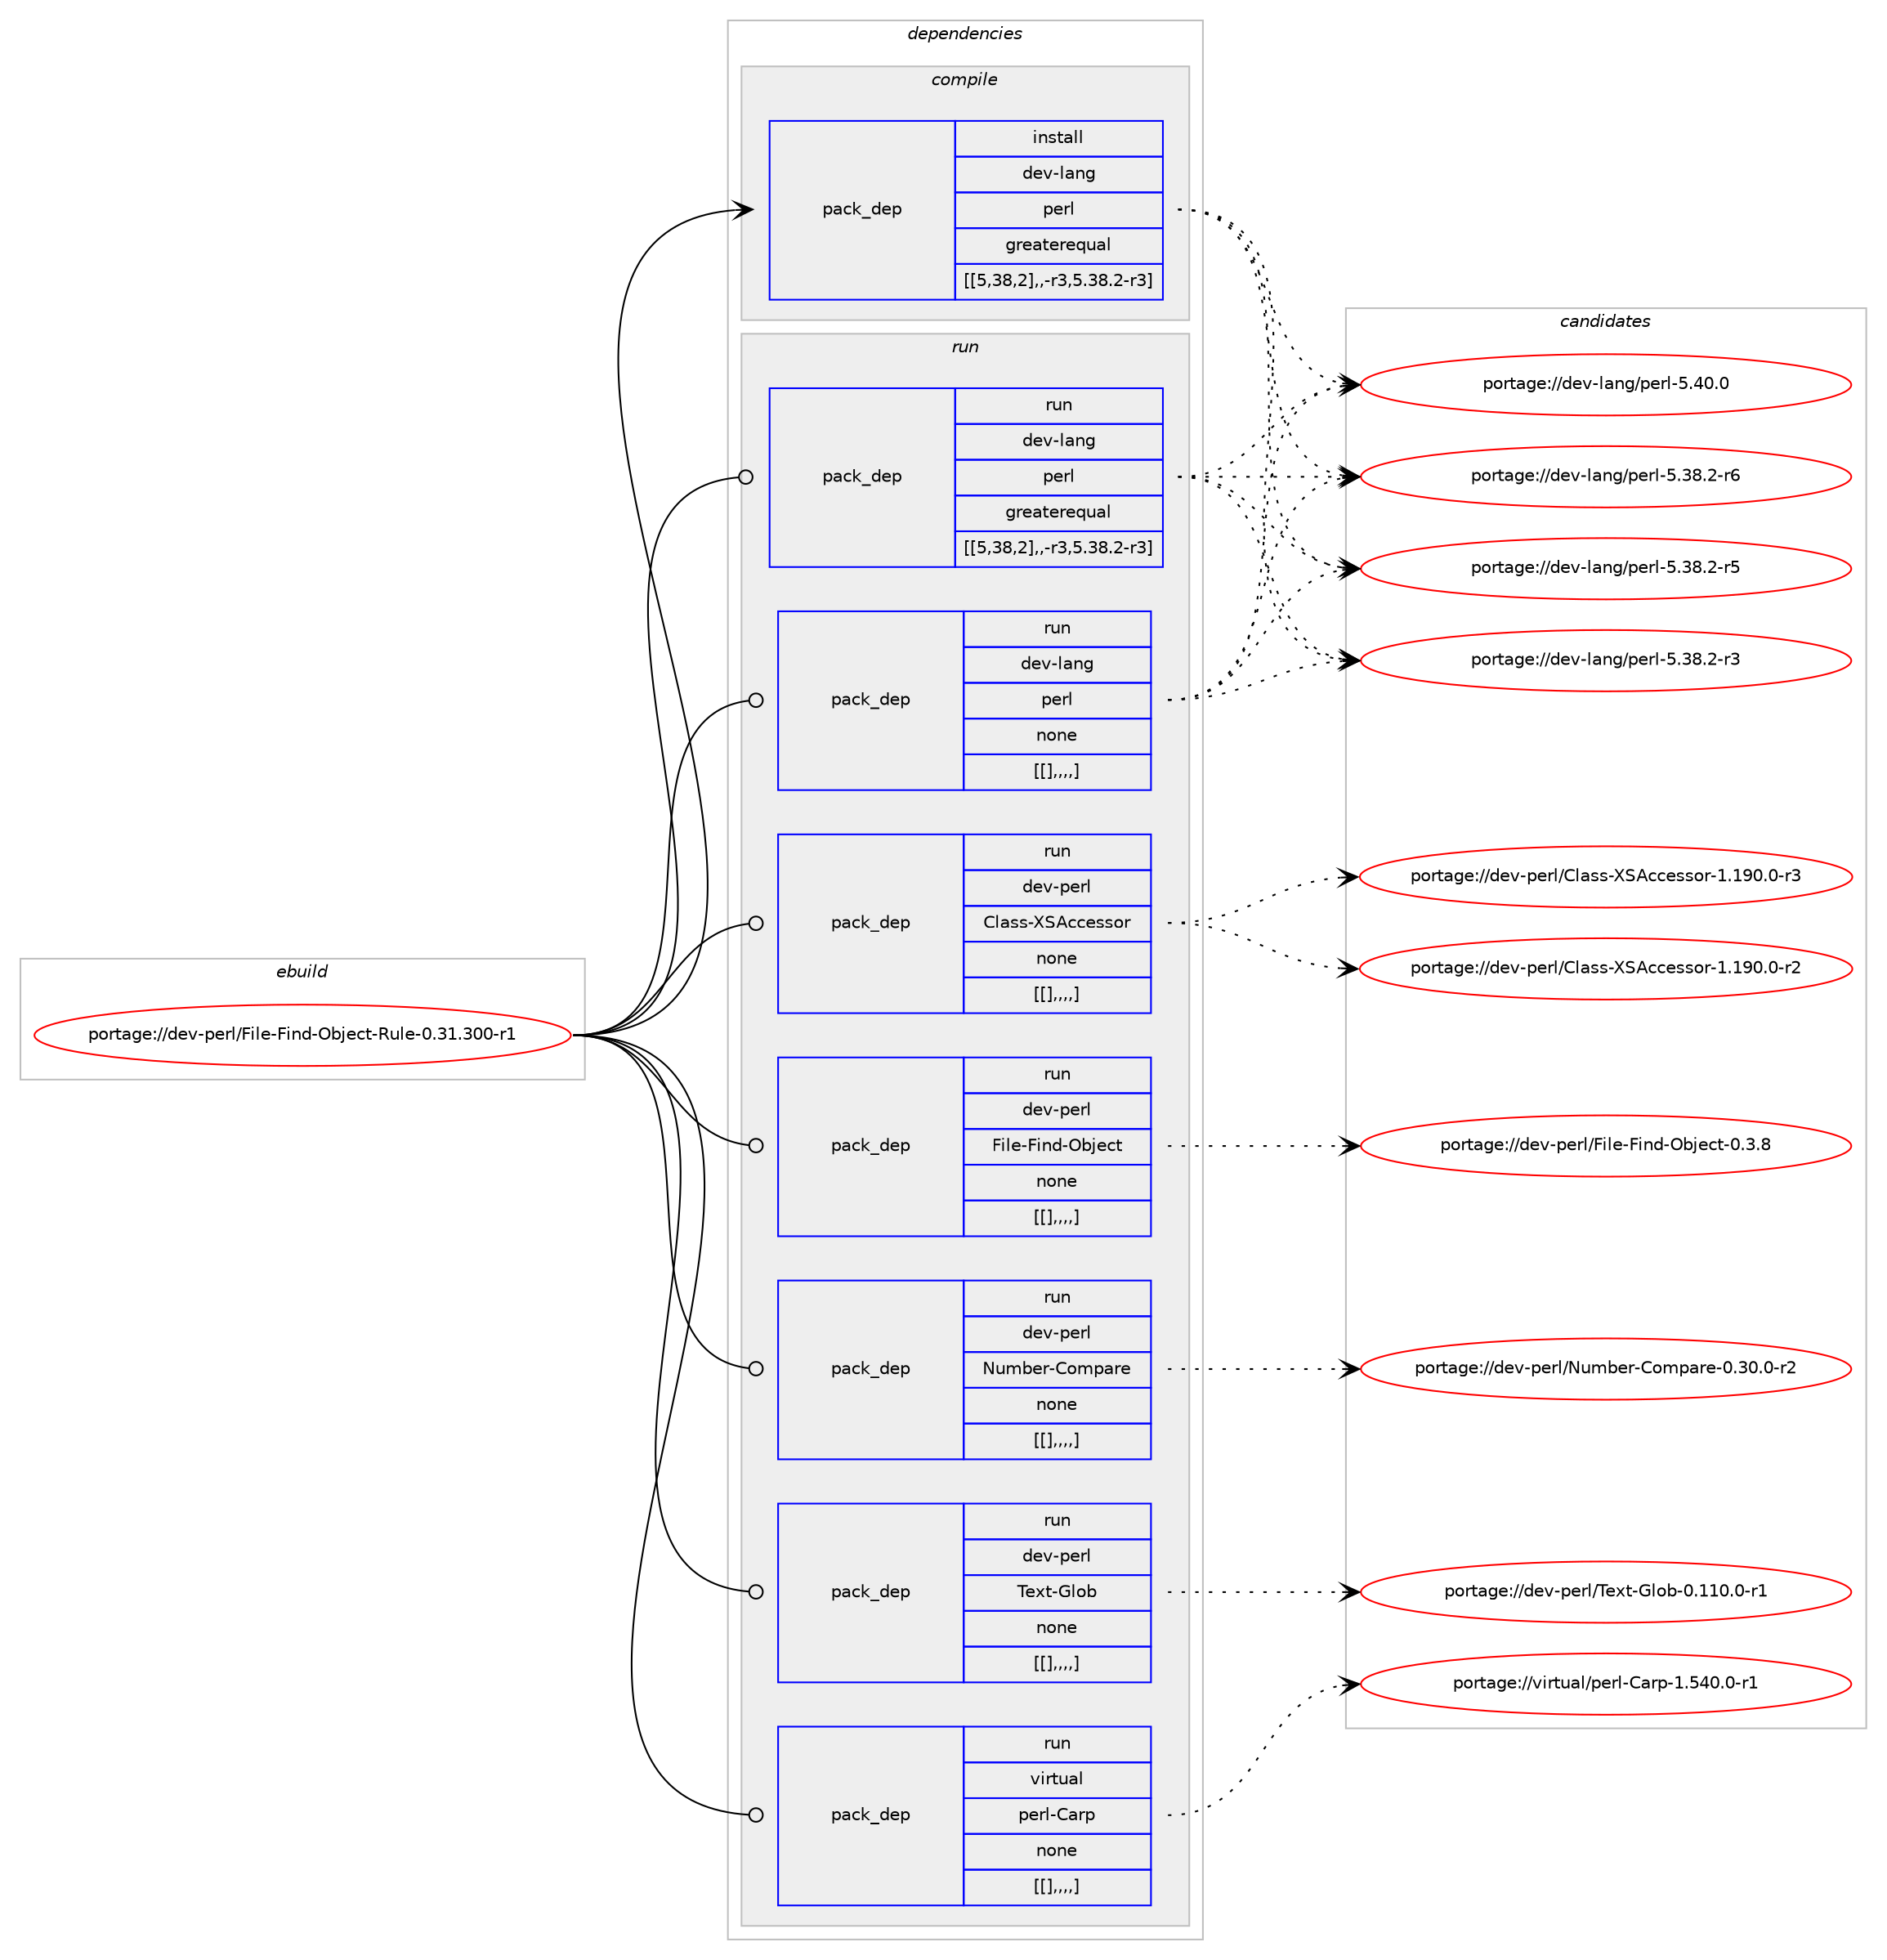 digraph prolog {

# *************
# Graph options
# *************

newrank=true;
concentrate=true;
compound=true;
graph [rankdir=LR,fontname=Helvetica,fontsize=10,ranksep=1.5];#, ranksep=2.5, nodesep=0.2];
edge  [arrowhead=vee];
node  [fontname=Helvetica,fontsize=10];

# **********
# The ebuild
# **********

subgraph cluster_leftcol {
color=gray;
label=<<i>ebuild</i>>;
id [label="portage://dev-perl/File-Find-Object-Rule-0.31.300-r1", color=red, width=4, href="../dev-perl/File-Find-Object-Rule-0.31.300-r1.svg"];
}

# ****************
# The dependencies
# ****************

subgraph cluster_midcol {
color=gray;
label=<<i>dependencies</i>>;
subgraph cluster_compile {
fillcolor="#eeeeee";
style=filled;
label=<<i>compile</i>>;
subgraph pack99587 {
dependency131223 [label=<<TABLE BORDER="0" CELLBORDER="1" CELLSPACING="0" CELLPADDING="4" WIDTH="220"><TR><TD ROWSPAN="6" CELLPADDING="30">pack_dep</TD></TR><TR><TD WIDTH="110">install</TD></TR><TR><TD>dev-lang</TD></TR><TR><TD>perl</TD></TR><TR><TD>greaterequal</TD></TR><TR><TD>[[5,38,2],,-r3,5.38.2-r3]</TD></TR></TABLE>>, shape=none, color=blue];
}
id:e -> dependency131223:w [weight=20,style="solid",arrowhead="vee"];
}
subgraph cluster_compileandrun {
fillcolor="#eeeeee";
style=filled;
label=<<i>compile and run</i>>;
}
subgraph cluster_run {
fillcolor="#eeeeee";
style=filled;
label=<<i>run</i>>;
subgraph pack99588 {
dependency131224 [label=<<TABLE BORDER="0" CELLBORDER="1" CELLSPACING="0" CELLPADDING="4" WIDTH="220"><TR><TD ROWSPAN="6" CELLPADDING="30">pack_dep</TD></TR><TR><TD WIDTH="110">run</TD></TR><TR><TD>dev-lang</TD></TR><TR><TD>perl</TD></TR><TR><TD>greaterequal</TD></TR><TR><TD>[[5,38,2],,-r3,5.38.2-r3]</TD></TR></TABLE>>, shape=none, color=blue];
}
id:e -> dependency131224:w [weight=20,style="solid",arrowhead="odot"];
subgraph pack99589 {
dependency131225 [label=<<TABLE BORDER="0" CELLBORDER="1" CELLSPACING="0" CELLPADDING="4" WIDTH="220"><TR><TD ROWSPAN="6" CELLPADDING="30">pack_dep</TD></TR><TR><TD WIDTH="110">run</TD></TR><TR><TD>dev-lang</TD></TR><TR><TD>perl</TD></TR><TR><TD>none</TD></TR><TR><TD>[[],,,,]</TD></TR></TABLE>>, shape=none, color=blue];
}
id:e -> dependency131225:w [weight=20,style="solid",arrowhead="odot"];
subgraph pack99590 {
dependency131226 [label=<<TABLE BORDER="0" CELLBORDER="1" CELLSPACING="0" CELLPADDING="4" WIDTH="220"><TR><TD ROWSPAN="6" CELLPADDING="30">pack_dep</TD></TR><TR><TD WIDTH="110">run</TD></TR><TR><TD>dev-perl</TD></TR><TR><TD>Class-XSAccessor</TD></TR><TR><TD>none</TD></TR><TR><TD>[[],,,,]</TD></TR></TABLE>>, shape=none, color=blue];
}
id:e -> dependency131226:w [weight=20,style="solid",arrowhead="odot"];
subgraph pack99591 {
dependency131227 [label=<<TABLE BORDER="0" CELLBORDER="1" CELLSPACING="0" CELLPADDING="4" WIDTH="220"><TR><TD ROWSPAN="6" CELLPADDING="30">pack_dep</TD></TR><TR><TD WIDTH="110">run</TD></TR><TR><TD>dev-perl</TD></TR><TR><TD>File-Find-Object</TD></TR><TR><TD>none</TD></TR><TR><TD>[[],,,,]</TD></TR></TABLE>>, shape=none, color=blue];
}
id:e -> dependency131227:w [weight=20,style="solid",arrowhead="odot"];
subgraph pack99592 {
dependency131228 [label=<<TABLE BORDER="0" CELLBORDER="1" CELLSPACING="0" CELLPADDING="4" WIDTH="220"><TR><TD ROWSPAN="6" CELLPADDING="30">pack_dep</TD></TR><TR><TD WIDTH="110">run</TD></TR><TR><TD>dev-perl</TD></TR><TR><TD>Number-Compare</TD></TR><TR><TD>none</TD></TR><TR><TD>[[],,,,]</TD></TR></TABLE>>, shape=none, color=blue];
}
id:e -> dependency131228:w [weight=20,style="solid",arrowhead="odot"];
subgraph pack99593 {
dependency131229 [label=<<TABLE BORDER="0" CELLBORDER="1" CELLSPACING="0" CELLPADDING="4" WIDTH="220"><TR><TD ROWSPAN="6" CELLPADDING="30">pack_dep</TD></TR><TR><TD WIDTH="110">run</TD></TR><TR><TD>dev-perl</TD></TR><TR><TD>Text-Glob</TD></TR><TR><TD>none</TD></TR><TR><TD>[[],,,,]</TD></TR></TABLE>>, shape=none, color=blue];
}
id:e -> dependency131229:w [weight=20,style="solid",arrowhead="odot"];
subgraph pack99594 {
dependency131230 [label=<<TABLE BORDER="0" CELLBORDER="1" CELLSPACING="0" CELLPADDING="4" WIDTH="220"><TR><TD ROWSPAN="6" CELLPADDING="30">pack_dep</TD></TR><TR><TD WIDTH="110">run</TD></TR><TR><TD>virtual</TD></TR><TR><TD>perl-Carp</TD></TR><TR><TD>none</TD></TR><TR><TD>[[],,,,]</TD></TR></TABLE>>, shape=none, color=blue];
}
id:e -> dependency131230:w [weight=20,style="solid",arrowhead="odot"];
}
}

# **************
# The candidates
# **************

subgraph cluster_choices {
rank=same;
color=gray;
label=<<i>candidates</i>>;

subgraph choice99587 {
color=black;
nodesep=1;
choice10010111845108971101034711210111410845534652484648 [label="portage://dev-lang/perl-5.40.0", color=red, width=4,href="../dev-lang/perl-5.40.0.svg"];
choice100101118451089711010347112101114108455346515646504511454 [label="portage://dev-lang/perl-5.38.2-r6", color=red, width=4,href="../dev-lang/perl-5.38.2-r6.svg"];
choice100101118451089711010347112101114108455346515646504511453 [label="portage://dev-lang/perl-5.38.2-r5", color=red, width=4,href="../dev-lang/perl-5.38.2-r5.svg"];
choice100101118451089711010347112101114108455346515646504511451 [label="portage://dev-lang/perl-5.38.2-r3", color=red, width=4,href="../dev-lang/perl-5.38.2-r3.svg"];
dependency131223:e -> choice10010111845108971101034711210111410845534652484648:w [style=dotted,weight="100"];
dependency131223:e -> choice100101118451089711010347112101114108455346515646504511454:w [style=dotted,weight="100"];
dependency131223:e -> choice100101118451089711010347112101114108455346515646504511453:w [style=dotted,weight="100"];
dependency131223:e -> choice100101118451089711010347112101114108455346515646504511451:w [style=dotted,weight="100"];
}
subgraph choice99588 {
color=black;
nodesep=1;
choice10010111845108971101034711210111410845534652484648 [label="portage://dev-lang/perl-5.40.0", color=red, width=4,href="../dev-lang/perl-5.40.0.svg"];
choice100101118451089711010347112101114108455346515646504511454 [label="portage://dev-lang/perl-5.38.2-r6", color=red, width=4,href="../dev-lang/perl-5.38.2-r6.svg"];
choice100101118451089711010347112101114108455346515646504511453 [label="portage://dev-lang/perl-5.38.2-r5", color=red, width=4,href="../dev-lang/perl-5.38.2-r5.svg"];
choice100101118451089711010347112101114108455346515646504511451 [label="portage://dev-lang/perl-5.38.2-r3", color=red, width=4,href="../dev-lang/perl-5.38.2-r3.svg"];
dependency131224:e -> choice10010111845108971101034711210111410845534652484648:w [style=dotted,weight="100"];
dependency131224:e -> choice100101118451089711010347112101114108455346515646504511454:w [style=dotted,weight="100"];
dependency131224:e -> choice100101118451089711010347112101114108455346515646504511453:w [style=dotted,weight="100"];
dependency131224:e -> choice100101118451089711010347112101114108455346515646504511451:w [style=dotted,weight="100"];
}
subgraph choice99589 {
color=black;
nodesep=1;
choice10010111845108971101034711210111410845534652484648 [label="portage://dev-lang/perl-5.40.0", color=red, width=4,href="../dev-lang/perl-5.40.0.svg"];
choice100101118451089711010347112101114108455346515646504511454 [label="portage://dev-lang/perl-5.38.2-r6", color=red, width=4,href="../dev-lang/perl-5.38.2-r6.svg"];
choice100101118451089711010347112101114108455346515646504511453 [label="portage://dev-lang/perl-5.38.2-r5", color=red, width=4,href="../dev-lang/perl-5.38.2-r5.svg"];
choice100101118451089711010347112101114108455346515646504511451 [label="portage://dev-lang/perl-5.38.2-r3", color=red, width=4,href="../dev-lang/perl-5.38.2-r3.svg"];
dependency131225:e -> choice10010111845108971101034711210111410845534652484648:w [style=dotted,weight="100"];
dependency131225:e -> choice100101118451089711010347112101114108455346515646504511454:w [style=dotted,weight="100"];
dependency131225:e -> choice100101118451089711010347112101114108455346515646504511453:w [style=dotted,weight="100"];
dependency131225:e -> choice100101118451089711010347112101114108455346515646504511451:w [style=dotted,weight="100"];
}
subgraph choice99590 {
color=black;
nodesep=1;
choice1001011184511210111410847671089711511545888365999910111511511111445494649574846484511451 [label="portage://dev-perl/Class-XSAccessor-1.190.0-r3", color=red, width=4,href="../dev-perl/Class-XSAccessor-1.190.0-r3.svg"];
choice1001011184511210111410847671089711511545888365999910111511511111445494649574846484511450 [label="portage://dev-perl/Class-XSAccessor-1.190.0-r2", color=red, width=4,href="../dev-perl/Class-XSAccessor-1.190.0-r2.svg"];
dependency131226:e -> choice1001011184511210111410847671089711511545888365999910111511511111445494649574846484511451:w [style=dotted,weight="100"];
dependency131226:e -> choice1001011184511210111410847671089711511545888365999910111511511111445494649574846484511450:w [style=dotted,weight="100"];
}
subgraph choice99591 {
color=black;
nodesep=1;
choice100101118451121011141084770105108101457010511010045799810610199116454846514656 [label="portage://dev-perl/File-Find-Object-0.3.8", color=red, width=4,href="../dev-perl/File-Find-Object-0.3.8.svg"];
dependency131227:e -> choice100101118451121011141084770105108101457010511010045799810610199116454846514656:w [style=dotted,weight="100"];
}
subgraph choice99592 {
color=black;
nodesep=1;
choice10010111845112101114108477811710998101114456711110911297114101454846514846484511450 [label="portage://dev-perl/Number-Compare-0.30.0-r2", color=red, width=4,href="../dev-perl/Number-Compare-0.30.0-r2.svg"];
dependency131228:e -> choice10010111845112101114108477811710998101114456711110911297114101454846514846484511450:w [style=dotted,weight="100"];
}
subgraph choice99593 {
color=black;
nodesep=1;
choice10010111845112101114108478410112011645711081119845484649494846484511449 [label="portage://dev-perl/Text-Glob-0.110.0-r1", color=red, width=4,href="../dev-perl/Text-Glob-0.110.0-r1.svg"];
dependency131229:e -> choice10010111845112101114108478410112011645711081119845484649494846484511449:w [style=dotted,weight="100"];
}
subgraph choice99594 {
color=black;
nodesep=1;
choice118105114116117971084711210111410845679711411245494653524846484511449 [label="portage://virtual/perl-Carp-1.540.0-r1", color=red, width=4,href="../virtual/perl-Carp-1.540.0-r1.svg"];
dependency131230:e -> choice118105114116117971084711210111410845679711411245494653524846484511449:w [style=dotted,weight="100"];
}
}

}
